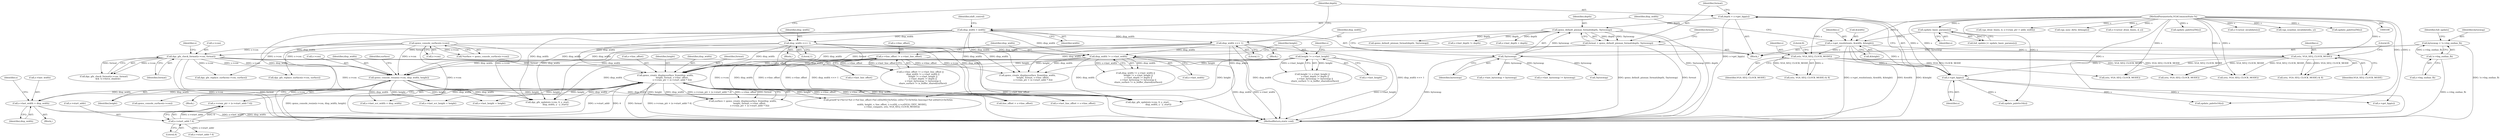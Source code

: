 digraph "0_qemu_bfc56535f793c557aa754c50213fc5f882e6482d@pointer" {
"1000395" [label="(Call,s->last_width = disp_width)"];
"1000373" [label="(Call,qemu_console_resize(s->con, disp_width, height))"];
"1000293" [label="(Call,dpy_gfx_check_format(s->con, format))"];
"1000115" [label="(Call,qemu_console_surface(s->con))"];
"1000281" [label="(Call,format = qemu_default_pixman_format(depth, !byteswap))"];
"1000283" [label="(Call,qemu_default_pixman_format(depth, !byteswap))"];
"1000277" [label="(Call,depth = s->get_bpp(s))"];
"1000279" [label="(Call,s->get_bpp(s))"];
"1000163" [label="(Call,s->get_resolution(s, &width, &height))"];
"1000161" [label="(Call,update_basic_params(s))"];
"1000109" [label="(MethodParameterIn,VGACommonState *s)"];
"1000253" [label="(Call,sr(s, VGA_SEQ_CLOCK_MODE))"];
"1000269" [label="(Call,sr(s, VGA_SEQ_CLOCK_MODE))"];
"1000285" [label="(Call,!byteswap)"];
"1000153" [label="(Call,byteswap = !s->big_endian_fb)"];
"1000155" [label="(Call,!s->big_endian_fb)"];
"1000258" [label="(Call,disp_width <<= 1)"];
"1000169" [label="(Call,disp_width = width)"];
"1000274" [label="(Call,disp_width <<= 1)"];
"1000317" [label="(Call,disp_width != s->last_width)"];
"1000323" [label="(Call,height != s->last_height)"];
"1000350" [label="(Call,qemu_create_displaysurface_from(disp_width,\n                    height, format, s->line_offset,\n                    s->vram_ptr + (s->start_addr * 4)))"];
"1000309" [label="(Call,s->line_offset != s->last_line_offset)"];
"1000361" [label="(Call,s->start_addr * 4)"];
"1000274" [label="(Call,disp_width <<= 1)"];
"1000357" [label="(Call,s->vram_ptr + (s->start_addr * 4))"];
"1000116" [label="(Call,s->con)"];
"1000163" [label="(Call,s->get_resolution(s, &width, &height))"];
"1000272" [label="(Literal,8)"];
"1000156" [label="(Call,s->big_endian_fb)"];
"1000161" [label="(Call,update_basic_params(s))"];
"1000378" [label="(Identifier,height)"];
"1000482" [label="(Call,update_palette16(s))"];
"1000257" [label="(Block,)"];
"1000448" [label="(Call,qemu_default_pixman_format(depth, !byteswap))"];
"1000280" [label="(Identifier,s)"];
"1000297" [label="(Identifier,format)"];
"1000830" [label="(Call,vga_draw_line(s, d, s->vram_ptr + addr, width))"];
"1000165" [label="(Call,&width)"];
"1000292" [label="(Call,dpy_gfx_check_format(s->con, format)\n            && !s->force_shadow)"];
"1000377" [label="(Identifier,disp_width)"];
"1000691" [label="(Call,vga_sync_dirty_bitmap(s))"];
"1000275" [label="(Identifier,disp_width)"];
"1000939" [label="(MethodReturn,static void)"];
"1000281" [label="(Call,format = qemu_default_pixman_format(depth, !byteswap))"];
"1000514" [label="(Call,sr(s, VGA_SEQ_CLOCK_MODE))"];
"1000154" [label="(Identifier,byteswap)"];
"1000254" [label="(Identifier,s)"];
"1000854" [label="(Call,dpy_gfx_update(s->con, 0, y_start,\n                               disp_width, y - y_start))"];
"1000396" [label="(Call,s->last_width)"];
"1000390" [label="(Call,s->last_scr_height = height)"];
"1000282" [label="(Identifier,format)"];
"1000270" [label="(Identifier,s)"];
"1000366" [label="(Call,dpy_gfx_replace_surface(s->con, surface))"];
"1000278" [label="(Identifier,depth)"];
"1000344" [label="(Block,)"];
"1000843" [label="(Call,s->cursor_draw_line(s, d, y))"];
"1000380" [label="(Identifier,surface)"];
"1000540" [label="(Call,update_palette256(s))"];
"1000361" [label="(Call,s->start_addr * 4)"];
"1000293" [label="(Call,dpy_gfx_check_format(s->con, format))"];
"1000300" [label="(Identifier,s)"];
"1000374" [label="(Call,s->con)"];
"1000627" [label="(Call,s->cursor_invalidate(s))"];
"1000454" [label="(Call,qemu_create_displaysurface_from(disp_width,\n                height, format, s->line_offset,\n                s->vram_ptr + (s->start_addr * 4)))"];
"1000629" [label="(Call,line_offset = s->line_offset)"];
"1000373" [label="(Call,qemu_console_resize(s->con, disp_width, height))"];
"1000288" [label="(Identifier,format)"];
"1000294" [label="(Call,s->con)"];
"1000277" [label="(Call,depth = s->get_bpp(s))"];
"1000286" [label="(Identifier,byteswap)"];
"1000170" [label="(Identifier,disp_width)"];
"1000309" [label="(Call,s->line_offset != s->last_line_offset)"];
"1000283" [label="(Call,qemu_default_pixman_format(depth, !byteswap))"];
"1000167" [label="(Call,&height)"];
"1000329" [label="(Call,s->last_depth != depth)"];
"1000318" [label="(Identifier,disp_width)"];
"1000412" [label="(Call,s->last_depth = depth)"];
"1000417" [label="(Call,s->last_byteswap = byteswap)"];
"1000510" [label="(Call,update_palette16(s))"];
"1000323" [label="(Call,height != s->last_height)"];
"1000350" [label="(Call,qemu_create_displaysurface_from(disp_width,\n                    height, format, s->line_offset,\n                    s->vram_ptr + (s->start_addr * 4)))"];
"1000164" [label="(Identifier,s)"];
"1000260" [label="(Literal,1)"];
"1000381" [label="(Call,qemu_console_surface(s->con))"];
"1000385" [label="(Call,s->last_scr_width = disp_width)"];
"1000399" [label="(Identifier,disp_width)"];
"1000284" [label="(Identifier,depth)"];
"1000313" [label="(Call,s->last_line_offset)"];
"1000259" [label="(Identifier,disp_width)"];
"1000634" [label="(Call,printf(\"w=%d h=%d v=%d line_offset=%d cr[0x09]=0x%02x cr[0x17]=0x%02x linecmp=%d sr[0x01]=0x%02x\n\",\n           width, height, v, line_offset, s->cr[9], s->cr[VGA_CRTC_MODE],\n           s->line_compare, sr(s, VGA_SEQ_CLOCK_MODE)))"];
"1000160" [label="(Identifier,full_update)"];
"1000268" [label="(Call,sr(s, VGA_SEQ_CLOCK_MODE) & 8)"];
"1000354" [label="(Call,s->line_offset)"];
"1000324" [label="(Identifier,height)"];
"1000470" [label="(Call,dpy_gfx_replace_surface(s->con, surface))"];
"1000812" [label="(Call,vga_scanline_invalidated(s, y))"];
"1000352" [label="(Identifier,height)"];
"1000111" [label="(Block,)"];
"1000115" [label="(Call,qemu_console_surface(s->con))"];
"1000279" [label="(Call,s->get_bpp(s))"];
"1000317" [label="(Call,disp_width != s->last_width)"];
"1000395" [label="(Call,s->last_width = disp_width)"];
"1000169" [label="(Call,disp_width = width)"];
"1000109" [label="(MethodParameterIn,VGACommonState *s)"];
"1000256" [label="(Literal,8)"];
"1000450" [label="(Call,!byteswap)"];
"1000348" [label="(Call,surface = qemu_create_displaysurface_from(disp_width,\n                    height, format, s->line_offset,\n                    s->vram_ptr + (s->start_addr * 4)))"];
"1000322" [label="(Call,height != s->last_height ||\n        s->last_depth != depth ||\n        s->last_byteswap != byteswap ||\n        share_surface != is_buffer_shared(surface))"];
"1000159" [label="(Call,full_update |= update_basic_params(s))"];
"1000310" [label="(Call,s->line_offset)"];
"1000153" [label="(Call,byteswap = !s->big_endian_fb)"];
"1000325" [label="(Call,s->last_height)"];
"1000253" [label="(Call,sr(s, VGA_SEQ_CLOCK_MODE))"];
"1000351" [label="(Identifier,disp_width)"];
"1000653" [label="(Call,sr(s, VGA_SEQ_CLOCK_MODE))"];
"1000486" [label="(Call,sr(s, VGA_SEQ_CLOCK_MODE))"];
"1000269" [label="(Call,sr(s, VGA_SEQ_CLOCK_MODE))"];
"1000273" [label="(Block,)"];
"1000331" [label="(Identifier,s)"];
"1000365" [label="(Literal,4)"];
"1000162" [label="(Identifier,s)"];
"1000155" [label="(Call,!s->big_endian_fb)"];
"1000552" [label="(Call,update_palette256(s))"];
"1000271" [label="(Identifier,VGA_SEQ_CLOCK_MODE)"];
"1000402" [label="(Identifier,s)"];
"1000918" [label="(Call,dpy_gfx_update(s->con, 0, y_start,\n                       disp_width, y - y_start))"];
"1000258" [label="(Call,disp_width <<= 1)"];
"1000372" [label="(Block,)"];
"1000658" [label="(Call,s->start_addr * 4)"];
"1000533" [label="(Call,s->get_bpp(s))"];
"1000113" [label="(Call,*surface = qemu_console_surface(s->con))"];
"1000173" [label="(Identifier,shift_control)"];
"1000400" [label="(Call,s->last_height = height)"];
"1000335" [label="(Call,s->last_byteswap != byteswap)"];
"1000308" [label="(Call,s->line_offset != s->last_line_offset ||\n        disp_width != s->last_width ||\n        height != s->last_height ||\n        s->last_depth != depth ||\n        s->last_byteswap != byteswap ||\n        share_surface != is_buffer_shared(surface))"];
"1000285" [label="(Call,!byteswap)"];
"1000316" [label="(Call,disp_width != s->last_width ||\n        height != s->last_height ||\n        s->last_depth != depth ||\n        s->last_byteswap != byteswap ||\n        share_surface != is_buffer_shared(surface))"];
"1000319" [label="(Call,s->last_width)"];
"1000252" [label="(Call,sr(s, VGA_SEQ_CLOCK_MODE) & 8)"];
"1000353" [label="(Identifier,format)"];
"1000276" [label="(Literal,1)"];
"1000171" [label="(Identifier,width)"];
"1000362" [label="(Call,s->start_addr)"];
"1000255" [label="(Identifier,VGA_SEQ_CLOCK_MODE)"];
"1000405" [label="(Call,s->last_line_offset = s->line_offset)"];
"1000395" -> "1000344"  [label="AST: "];
"1000395" -> "1000399"  [label="CFG: "];
"1000396" -> "1000395"  [label="AST: "];
"1000399" -> "1000395"  [label="AST: "];
"1000402" -> "1000395"  [label="CFG: "];
"1000395" -> "1000939"  [label="DDG: s->last_width"];
"1000395" -> "1000939"  [label="DDG: disp_width"];
"1000373" -> "1000395"  [label="DDG: disp_width"];
"1000350" -> "1000395"  [label="DDG: disp_width"];
"1000373" -> "1000372"  [label="AST: "];
"1000373" -> "1000378"  [label="CFG: "];
"1000374" -> "1000373"  [label="AST: "];
"1000377" -> "1000373"  [label="AST: "];
"1000378" -> "1000373"  [label="AST: "];
"1000380" -> "1000373"  [label="CFG: "];
"1000373" -> "1000939"  [label="DDG: qemu_console_resize(s->con, disp_width, height)"];
"1000293" -> "1000373"  [label="DDG: s->con"];
"1000115" -> "1000373"  [label="DDG: s->con"];
"1000258" -> "1000373"  [label="DDG: disp_width"];
"1000274" -> "1000373"  [label="DDG: disp_width"];
"1000317" -> "1000373"  [label="DDG: disp_width"];
"1000169" -> "1000373"  [label="DDG: disp_width"];
"1000323" -> "1000373"  [label="DDG: height"];
"1000373" -> "1000381"  [label="DDG: s->con"];
"1000373" -> "1000385"  [label="DDG: disp_width"];
"1000373" -> "1000390"  [label="DDG: height"];
"1000373" -> "1000400"  [label="DDG: height"];
"1000373" -> "1000634"  [label="DDG: height"];
"1000373" -> "1000854"  [label="DDG: disp_width"];
"1000373" -> "1000918"  [label="DDG: disp_width"];
"1000293" -> "1000292"  [label="AST: "];
"1000293" -> "1000297"  [label="CFG: "];
"1000294" -> "1000293"  [label="AST: "];
"1000297" -> "1000293"  [label="AST: "];
"1000300" -> "1000293"  [label="CFG: "];
"1000292" -> "1000293"  [label="CFG: "];
"1000293" -> "1000939"  [label="DDG: s->con"];
"1000293" -> "1000939"  [label="DDG: format"];
"1000293" -> "1000292"  [label="DDG: s->con"];
"1000293" -> "1000292"  [label="DDG: format"];
"1000115" -> "1000293"  [label="DDG: s->con"];
"1000281" -> "1000293"  [label="DDG: format"];
"1000293" -> "1000350"  [label="DDG: format"];
"1000293" -> "1000366"  [label="DDG: s->con"];
"1000293" -> "1000470"  [label="DDG: s->con"];
"1000293" -> "1000854"  [label="DDG: s->con"];
"1000293" -> "1000918"  [label="DDG: s->con"];
"1000115" -> "1000113"  [label="AST: "];
"1000115" -> "1000116"  [label="CFG: "];
"1000116" -> "1000115"  [label="AST: "];
"1000113" -> "1000115"  [label="CFG: "];
"1000115" -> "1000939"  [label="DDG: s->con"];
"1000115" -> "1000113"  [label="DDG: s->con"];
"1000115" -> "1000366"  [label="DDG: s->con"];
"1000115" -> "1000470"  [label="DDG: s->con"];
"1000115" -> "1000854"  [label="DDG: s->con"];
"1000115" -> "1000918"  [label="DDG: s->con"];
"1000281" -> "1000111"  [label="AST: "];
"1000281" -> "1000283"  [label="CFG: "];
"1000282" -> "1000281"  [label="AST: "];
"1000283" -> "1000281"  [label="AST: "];
"1000288" -> "1000281"  [label="CFG: "];
"1000281" -> "1000939"  [label="DDG: format"];
"1000281" -> "1000939"  [label="DDG: qemu_default_pixman_format(depth, !byteswap)"];
"1000283" -> "1000281"  [label="DDG: depth"];
"1000283" -> "1000281"  [label="DDG: !byteswap"];
"1000281" -> "1000350"  [label="DDG: format"];
"1000283" -> "1000285"  [label="CFG: "];
"1000284" -> "1000283"  [label="AST: "];
"1000285" -> "1000283"  [label="AST: "];
"1000283" -> "1000939"  [label="DDG: !byteswap"];
"1000283" -> "1000939"  [label="DDG: depth"];
"1000277" -> "1000283"  [label="DDG: depth"];
"1000285" -> "1000283"  [label="DDG: byteswap"];
"1000283" -> "1000329"  [label="DDG: depth"];
"1000283" -> "1000412"  [label="DDG: depth"];
"1000283" -> "1000448"  [label="DDG: depth"];
"1000277" -> "1000111"  [label="AST: "];
"1000277" -> "1000279"  [label="CFG: "];
"1000278" -> "1000277"  [label="AST: "];
"1000279" -> "1000277"  [label="AST: "];
"1000282" -> "1000277"  [label="CFG: "];
"1000277" -> "1000939"  [label="DDG: s->get_bpp(s)"];
"1000279" -> "1000277"  [label="DDG: s"];
"1000279" -> "1000280"  [label="CFG: "];
"1000280" -> "1000279"  [label="AST: "];
"1000163" -> "1000279"  [label="DDG: s"];
"1000253" -> "1000279"  [label="DDG: s"];
"1000269" -> "1000279"  [label="DDG: s"];
"1000109" -> "1000279"  [label="DDG: s"];
"1000279" -> "1000482"  [label="DDG: s"];
"1000279" -> "1000510"  [label="DDG: s"];
"1000279" -> "1000533"  [label="DDG: s"];
"1000163" -> "1000111"  [label="AST: "];
"1000163" -> "1000167"  [label="CFG: "];
"1000164" -> "1000163"  [label="AST: "];
"1000165" -> "1000163"  [label="AST: "];
"1000167" -> "1000163"  [label="AST: "];
"1000170" -> "1000163"  [label="CFG: "];
"1000163" -> "1000939"  [label="DDG: &height"];
"1000163" -> "1000939"  [label="DDG: s->get_resolution(s, &width, &height)"];
"1000163" -> "1000939"  [label="DDG: &width"];
"1000161" -> "1000163"  [label="DDG: s"];
"1000109" -> "1000163"  [label="DDG: s"];
"1000163" -> "1000253"  [label="DDG: s"];
"1000163" -> "1000269"  [label="DDG: s"];
"1000161" -> "1000159"  [label="AST: "];
"1000161" -> "1000162"  [label="CFG: "];
"1000162" -> "1000161"  [label="AST: "];
"1000159" -> "1000161"  [label="CFG: "];
"1000161" -> "1000159"  [label="DDG: s"];
"1000109" -> "1000161"  [label="DDG: s"];
"1000109" -> "1000108"  [label="AST: "];
"1000109" -> "1000939"  [label="DDG: s"];
"1000109" -> "1000253"  [label="DDG: s"];
"1000109" -> "1000269"  [label="DDG: s"];
"1000109" -> "1000482"  [label="DDG: s"];
"1000109" -> "1000486"  [label="DDG: s"];
"1000109" -> "1000510"  [label="DDG: s"];
"1000109" -> "1000514"  [label="DDG: s"];
"1000109" -> "1000533"  [label="DDG: s"];
"1000109" -> "1000540"  [label="DDG: s"];
"1000109" -> "1000552"  [label="DDG: s"];
"1000109" -> "1000627"  [label="DDG: s"];
"1000109" -> "1000653"  [label="DDG: s"];
"1000109" -> "1000691"  [label="DDG: s"];
"1000109" -> "1000812"  [label="DDG: s"];
"1000109" -> "1000830"  [label="DDG: s"];
"1000109" -> "1000843"  [label="DDG: s"];
"1000253" -> "1000252"  [label="AST: "];
"1000253" -> "1000255"  [label="CFG: "];
"1000254" -> "1000253"  [label="AST: "];
"1000255" -> "1000253"  [label="AST: "];
"1000256" -> "1000253"  [label="CFG: "];
"1000253" -> "1000252"  [label="DDG: s"];
"1000253" -> "1000252"  [label="DDG: VGA_SEQ_CLOCK_MODE"];
"1000253" -> "1000486"  [label="DDG: VGA_SEQ_CLOCK_MODE"];
"1000253" -> "1000514"  [label="DDG: VGA_SEQ_CLOCK_MODE"];
"1000253" -> "1000653"  [label="DDG: VGA_SEQ_CLOCK_MODE"];
"1000269" -> "1000268"  [label="AST: "];
"1000269" -> "1000271"  [label="CFG: "];
"1000270" -> "1000269"  [label="AST: "];
"1000271" -> "1000269"  [label="AST: "];
"1000272" -> "1000269"  [label="CFG: "];
"1000269" -> "1000268"  [label="DDG: s"];
"1000269" -> "1000268"  [label="DDG: VGA_SEQ_CLOCK_MODE"];
"1000269" -> "1000486"  [label="DDG: VGA_SEQ_CLOCK_MODE"];
"1000269" -> "1000514"  [label="DDG: VGA_SEQ_CLOCK_MODE"];
"1000269" -> "1000653"  [label="DDG: VGA_SEQ_CLOCK_MODE"];
"1000285" -> "1000286"  [label="CFG: "];
"1000286" -> "1000285"  [label="AST: "];
"1000285" -> "1000939"  [label="DDG: byteswap"];
"1000153" -> "1000285"  [label="DDG: byteswap"];
"1000285" -> "1000335"  [label="DDG: byteswap"];
"1000285" -> "1000417"  [label="DDG: byteswap"];
"1000285" -> "1000450"  [label="DDG: byteswap"];
"1000153" -> "1000111"  [label="AST: "];
"1000153" -> "1000155"  [label="CFG: "];
"1000154" -> "1000153"  [label="AST: "];
"1000155" -> "1000153"  [label="AST: "];
"1000160" -> "1000153"  [label="CFG: "];
"1000153" -> "1000939"  [label="DDG: !s->big_endian_fb"];
"1000155" -> "1000153"  [label="DDG: s->big_endian_fb"];
"1000155" -> "1000156"  [label="CFG: "];
"1000156" -> "1000155"  [label="AST: "];
"1000155" -> "1000939"  [label="DDG: s->big_endian_fb"];
"1000258" -> "1000257"  [label="AST: "];
"1000258" -> "1000260"  [label="CFG: "];
"1000259" -> "1000258"  [label="AST: "];
"1000260" -> "1000258"  [label="AST: "];
"1000278" -> "1000258"  [label="CFG: "];
"1000258" -> "1000939"  [label="DDG: disp_width"];
"1000258" -> "1000939"  [label="DDG: disp_width <<= 1"];
"1000169" -> "1000258"  [label="DDG: disp_width"];
"1000258" -> "1000317"  [label="DDG: disp_width"];
"1000258" -> "1000350"  [label="DDG: disp_width"];
"1000258" -> "1000454"  [label="DDG: disp_width"];
"1000258" -> "1000854"  [label="DDG: disp_width"];
"1000258" -> "1000918"  [label="DDG: disp_width"];
"1000169" -> "1000111"  [label="AST: "];
"1000169" -> "1000171"  [label="CFG: "];
"1000170" -> "1000169"  [label="AST: "];
"1000171" -> "1000169"  [label="AST: "];
"1000173" -> "1000169"  [label="CFG: "];
"1000169" -> "1000939"  [label="DDG: disp_width"];
"1000169" -> "1000274"  [label="DDG: disp_width"];
"1000169" -> "1000317"  [label="DDG: disp_width"];
"1000169" -> "1000350"  [label="DDG: disp_width"];
"1000169" -> "1000454"  [label="DDG: disp_width"];
"1000169" -> "1000854"  [label="DDG: disp_width"];
"1000169" -> "1000918"  [label="DDG: disp_width"];
"1000274" -> "1000273"  [label="AST: "];
"1000274" -> "1000276"  [label="CFG: "];
"1000275" -> "1000274"  [label="AST: "];
"1000276" -> "1000274"  [label="AST: "];
"1000278" -> "1000274"  [label="CFG: "];
"1000274" -> "1000939"  [label="DDG: disp_width"];
"1000274" -> "1000939"  [label="DDG: disp_width <<= 1"];
"1000274" -> "1000317"  [label="DDG: disp_width"];
"1000274" -> "1000350"  [label="DDG: disp_width"];
"1000274" -> "1000454"  [label="DDG: disp_width"];
"1000274" -> "1000854"  [label="DDG: disp_width"];
"1000274" -> "1000918"  [label="DDG: disp_width"];
"1000317" -> "1000316"  [label="AST: "];
"1000317" -> "1000319"  [label="CFG: "];
"1000318" -> "1000317"  [label="AST: "];
"1000319" -> "1000317"  [label="AST: "];
"1000324" -> "1000317"  [label="CFG: "];
"1000316" -> "1000317"  [label="CFG: "];
"1000317" -> "1000939"  [label="DDG: disp_width"];
"1000317" -> "1000939"  [label="DDG: s->last_width"];
"1000317" -> "1000316"  [label="DDG: disp_width"];
"1000317" -> "1000316"  [label="DDG: s->last_width"];
"1000317" -> "1000350"  [label="DDG: disp_width"];
"1000317" -> "1000454"  [label="DDG: disp_width"];
"1000317" -> "1000854"  [label="DDG: disp_width"];
"1000317" -> "1000918"  [label="DDG: disp_width"];
"1000323" -> "1000322"  [label="AST: "];
"1000323" -> "1000325"  [label="CFG: "];
"1000324" -> "1000323"  [label="AST: "];
"1000325" -> "1000323"  [label="AST: "];
"1000331" -> "1000323"  [label="CFG: "];
"1000322" -> "1000323"  [label="CFG: "];
"1000323" -> "1000939"  [label="DDG: s->last_height"];
"1000323" -> "1000322"  [label="DDG: height"];
"1000323" -> "1000322"  [label="DDG: s->last_height"];
"1000323" -> "1000350"  [label="DDG: height"];
"1000323" -> "1000454"  [label="DDG: height"];
"1000323" -> "1000634"  [label="DDG: height"];
"1000350" -> "1000348"  [label="AST: "];
"1000350" -> "1000357"  [label="CFG: "];
"1000351" -> "1000350"  [label="AST: "];
"1000352" -> "1000350"  [label="AST: "];
"1000353" -> "1000350"  [label="AST: "];
"1000354" -> "1000350"  [label="AST: "];
"1000357" -> "1000350"  [label="AST: "];
"1000348" -> "1000350"  [label="CFG: "];
"1000350" -> "1000939"  [label="DDG: s->vram_ptr + (s->start_addr * 4)"];
"1000350" -> "1000939"  [label="DDG: format"];
"1000350" -> "1000348"  [label="DDG: height"];
"1000350" -> "1000348"  [label="DDG: disp_width"];
"1000350" -> "1000348"  [label="DDG: s->vram_ptr + (s->start_addr * 4)"];
"1000350" -> "1000348"  [label="DDG: s->line_offset"];
"1000350" -> "1000348"  [label="DDG: format"];
"1000309" -> "1000350"  [label="DDG: s->line_offset"];
"1000361" -> "1000350"  [label="DDG: s->start_addr"];
"1000361" -> "1000350"  [label="DDG: 4"];
"1000350" -> "1000385"  [label="DDG: disp_width"];
"1000350" -> "1000390"  [label="DDG: height"];
"1000350" -> "1000400"  [label="DDG: height"];
"1000350" -> "1000405"  [label="DDG: s->line_offset"];
"1000350" -> "1000629"  [label="DDG: s->line_offset"];
"1000350" -> "1000634"  [label="DDG: height"];
"1000350" -> "1000854"  [label="DDG: disp_width"];
"1000350" -> "1000918"  [label="DDG: disp_width"];
"1000309" -> "1000308"  [label="AST: "];
"1000309" -> "1000313"  [label="CFG: "];
"1000310" -> "1000309"  [label="AST: "];
"1000313" -> "1000309"  [label="AST: "];
"1000318" -> "1000309"  [label="CFG: "];
"1000308" -> "1000309"  [label="CFG: "];
"1000309" -> "1000939"  [label="DDG: s->last_line_offset"];
"1000309" -> "1000308"  [label="DDG: s->line_offset"];
"1000309" -> "1000308"  [label="DDG: s->last_line_offset"];
"1000309" -> "1000405"  [label="DDG: s->line_offset"];
"1000309" -> "1000454"  [label="DDG: s->line_offset"];
"1000309" -> "1000629"  [label="DDG: s->line_offset"];
"1000361" -> "1000357"  [label="AST: "];
"1000361" -> "1000365"  [label="CFG: "];
"1000362" -> "1000361"  [label="AST: "];
"1000365" -> "1000361"  [label="AST: "];
"1000357" -> "1000361"  [label="CFG: "];
"1000361" -> "1000357"  [label="DDG: s->start_addr"];
"1000361" -> "1000357"  [label="DDG: 4"];
"1000361" -> "1000658"  [label="DDG: s->start_addr"];
}
